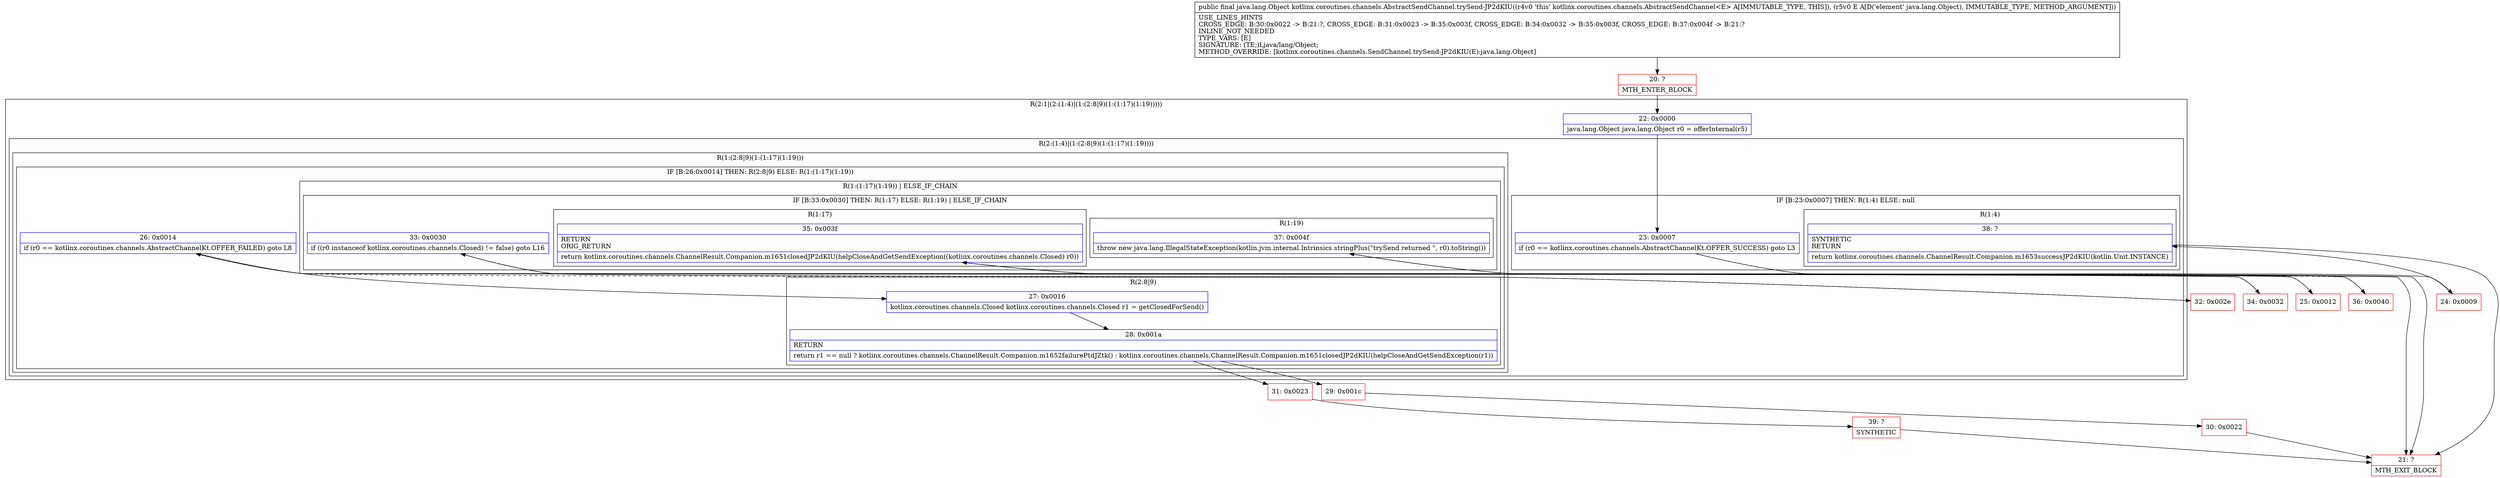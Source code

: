 digraph "CFG forkotlinx.coroutines.channels.AbstractSendChannel.trySend\-JP2dKIU(Ljava\/lang\/Object;)Ljava\/lang\/Object;" {
subgraph cluster_Region_1432453366 {
label = "R(2:1|(2:(1:4)|(1:(2:8|9)(1:(1:17)(1:19)))))";
node [shape=record,color=blue];
Node_22 [shape=record,label="{22\:\ 0x0000|java.lang.Object java.lang.Object r0 = offerInternal(r5)\l}"];
subgraph cluster_Region_1665102903 {
label = "R(2:(1:4)|(1:(2:8|9)(1:(1:17)(1:19))))";
node [shape=record,color=blue];
subgraph cluster_IfRegion_158769442 {
label = "IF [B:23:0x0007] THEN: R(1:4) ELSE: null";
node [shape=record,color=blue];
Node_23 [shape=record,label="{23\:\ 0x0007|if (r0 == kotlinx.coroutines.channels.AbstractChannelKt.OFFER_SUCCESS) goto L3\l}"];
subgraph cluster_Region_2129964132 {
label = "R(1:4)";
node [shape=record,color=blue];
Node_38 [shape=record,label="{38\:\ ?|SYNTHETIC\lRETURN\l|return kotlinx.coroutines.channels.ChannelResult.Companion.m1653successJP2dKIU(kotlin.Unit.INSTANCE)\l}"];
}
}
subgraph cluster_Region_353336193 {
label = "R(1:(2:8|9)(1:(1:17)(1:19)))";
node [shape=record,color=blue];
subgraph cluster_IfRegion_1357513841 {
label = "IF [B:26:0x0014] THEN: R(2:8|9) ELSE: R(1:(1:17)(1:19))";
node [shape=record,color=blue];
Node_26 [shape=record,label="{26\:\ 0x0014|if (r0 == kotlinx.coroutines.channels.AbstractChannelKt.OFFER_FAILED) goto L8\l}"];
subgraph cluster_Region_372611444 {
label = "R(2:8|9)";
node [shape=record,color=blue];
Node_27 [shape=record,label="{27\:\ 0x0016|kotlinx.coroutines.channels.Closed kotlinx.coroutines.channels.Closed r1 = getClosedForSend()\l}"];
Node_28 [shape=record,label="{28\:\ 0x001a|RETURN\l|return r1 == null ? kotlinx.coroutines.channels.ChannelResult.Companion.m1652failurePtdJZtk() : kotlinx.coroutines.channels.ChannelResult.Companion.m1651closedJP2dKIU(helpCloseAndGetSendException(r1))\l}"];
}
subgraph cluster_Region_837978298 {
label = "R(1:(1:17)(1:19)) | ELSE_IF_CHAIN\l";
node [shape=record,color=blue];
subgraph cluster_IfRegion_1929403700 {
label = "IF [B:33:0x0030] THEN: R(1:17) ELSE: R(1:19) | ELSE_IF_CHAIN\l";
node [shape=record,color=blue];
Node_33 [shape=record,label="{33\:\ 0x0030|if ((r0 instanceof kotlinx.coroutines.channels.Closed) != false) goto L16\l}"];
subgraph cluster_Region_708777362 {
label = "R(1:17)";
node [shape=record,color=blue];
Node_35 [shape=record,label="{35\:\ 0x003f|RETURN\lORIG_RETURN\l|return kotlinx.coroutines.channels.ChannelResult.Companion.m1651closedJP2dKIU(helpCloseAndGetSendException((kotlinx.coroutines.channels.Closed) r0))\l}"];
}
subgraph cluster_Region_377278022 {
label = "R(1:19)";
node [shape=record,color=blue];
Node_37 [shape=record,label="{37\:\ 0x004f|throw new java.lang.IllegalStateException(kotlin.jvm.internal.Intrinsics.stringPlus(\"trySend returned \", r0).toString())\l}"];
}
}
}
}
}
}
}
Node_20 [shape=record,color=red,label="{20\:\ ?|MTH_ENTER_BLOCK\l}"];
Node_24 [shape=record,color=red,label="{24\:\ 0x0009}"];
Node_21 [shape=record,color=red,label="{21\:\ ?|MTH_EXIT_BLOCK\l}"];
Node_25 [shape=record,color=red,label="{25\:\ 0x0012}"];
Node_29 [shape=record,color=red,label="{29\:\ 0x001c}"];
Node_30 [shape=record,color=red,label="{30\:\ 0x0022}"];
Node_31 [shape=record,color=red,label="{31\:\ 0x0023}"];
Node_39 [shape=record,color=red,label="{39\:\ ?|SYNTHETIC\l}"];
Node_32 [shape=record,color=red,label="{32\:\ 0x002e}"];
Node_34 [shape=record,color=red,label="{34\:\ 0x0032}"];
Node_36 [shape=record,color=red,label="{36\:\ 0x0040}"];
MethodNode[shape=record,label="{public final java.lang.Object kotlinx.coroutines.channels.AbstractSendChannel.trySend\-JP2dKIU((r4v0 'this' kotlinx.coroutines.channels.AbstractSendChannel\<E\> A[IMMUTABLE_TYPE, THIS]), (r5v0 E A[D('element' java.lang.Object), IMMUTABLE_TYPE, METHOD_ARGUMENT]))  | USE_LINES_HINTS\lCROSS_EDGE: B:30:0x0022 \-\> B:21:?, CROSS_EDGE: B:31:0x0023 \-\> B:35:0x003f, CROSS_EDGE: B:34:0x0032 \-\> B:35:0x003f, CROSS_EDGE: B:37:0x004f \-\> B:21:?\lINLINE_NOT_NEEDED\lTYPE_VARS: [E]\lSIGNATURE: (TE;)Ljava\/lang\/Object;\lMETHOD_OVERRIDE: [kotlinx.coroutines.channels.SendChannel.trySend\-JP2dKIU(E):java.lang.Object]\l}"];
MethodNode -> Node_20;Node_22 -> Node_23;
Node_23 -> Node_24;
Node_23 -> Node_25[style=dashed];
Node_38 -> Node_21;
Node_26 -> Node_27;
Node_26 -> Node_32[style=dashed];
Node_27 -> Node_28;
Node_28 -> Node_29;
Node_28 -> Node_31;
Node_33 -> Node_34;
Node_33 -> Node_36[style=dashed];
Node_35 -> Node_21;
Node_37 -> Node_21;
Node_20 -> Node_22;
Node_24 -> Node_38;
Node_25 -> Node_26;
Node_29 -> Node_30;
Node_30 -> Node_21;
Node_31 -> Node_39;
Node_39 -> Node_21;
Node_32 -> Node_33;
Node_34 -> Node_35;
Node_36 -> Node_37;
}

